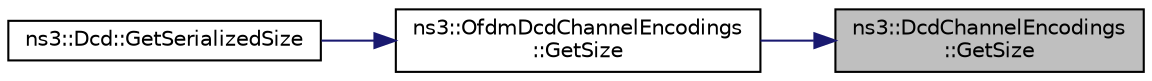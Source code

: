 digraph "ns3::DcdChannelEncodings::GetSize"
{
 // LATEX_PDF_SIZE
  edge [fontname="Helvetica",fontsize="10",labelfontname="Helvetica",labelfontsize="10"];
  node [fontname="Helvetica",fontsize="10",shape=record];
  rankdir="RL";
  Node1 [label="ns3::DcdChannelEncodings\l::GetSize",height=0.2,width=0.4,color="black", fillcolor="grey75", style="filled", fontcolor="black",tooltip="Get size field."];
  Node1 -> Node2 [dir="back",color="midnightblue",fontsize="10",style="solid",fontname="Helvetica"];
  Node2 [label="ns3::OfdmDcdChannelEncodings\l::GetSize",height=0.2,width=0.4,color="black", fillcolor="white", style="filled",URL="$classns3_1_1_ofdm_dcd_channel_encodings.html#aa240a74c8746d0739400e31d467a3884",tooltip="Get size field."];
  Node2 -> Node3 [dir="back",color="midnightblue",fontsize="10",style="solid",fontname="Helvetica"];
  Node3 [label="ns3::Dcd::GetSerializedSize",height=0.2,width=0.4,color="black", fillcolor="white", style="filled",URL="$classns3_1_1_dcd.html#a6bf27445d238a0b00002bb9bd88df642",tooltip=" "];
}
